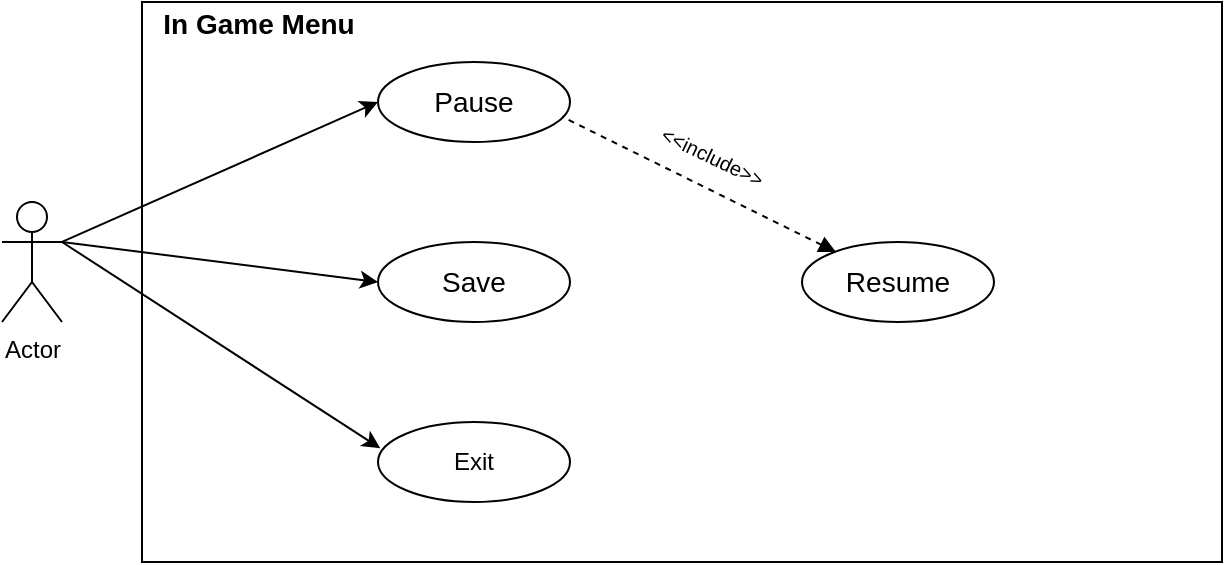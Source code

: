 <mxfile version="12.9.13" type="device"><diagram id="vY_mV3MPHDi7nRBTr5bn" name="Page-1"><mxGraphModel dx="1422" dy="769" grid="1" gridSize="10" guides="1" tooltips="1" connect="1" arrows="1" fold="1" page="1" pageScale="1" pageWidth="827" pageHeight="1169" math="0" shadow="0"><root><mxCell id="0"/><mxCell id="1" parent="0"/><mxCell id="quHD-SEG-JG86KT2fQI7-1" value="Actor" style="shape=umlActor;verticalLabelPosition=bottom;labelBackgroundColor=#ffffff;verticalAlign=top;html=1;outlineConnect=0;" vertex="1" parent="1"><mxGeometry x="50" y="300" width="30" height="60" as="geometry"/></mxCell><mxCell id="quHD-SEG-JG86KT2fQI7-2" value="" style="rounded=0;whiteSpace=wrap;html=1;" vertex="1" parent="1"><mxGeometry x="120" y="200" width="540" height="280" as="geometry"/></mxCell><mxCell id="quHD-SEG-JG86KT2fQI7-3" value="&lt;div style=&quot;font-size: 14px&quot;&gt;&lt;font style=&quot;font-size: 14px&quot;&gt;&lt;b&gt;&lt;font style=&quot;font-size: 14px&quot;&gt;In Game Menu&lt;/font&gt;&lt;/b&gt;&lt;/font&gt;&lt;/div&gt;" style="text;html=1;align=center;verticalAlign=middle;resizable=0;points=[];autosize=1;" vertex="1" parent="1"><mxGeometry x="118" y="201" width="120" height="20" as="geometry"/></mxCell><mxCell id="quHD-SEG-JG86KT2fQI7-4" value="&lt;font style=&quot;font-size: 14px&quot;&gt;Pause&lt;/font&gt;" style="ellipse;whiteSpace=wrap;html=1;" vertex="1" parent="1"><mxGeometry x="238" y="230" width="96" height="40" as="geometry"/></mxCell><mxCell id="quHD-SEG-JG86KT2fQI7-5" value="&lt;font style=&quot;font-size: 14px&quot;&gt;Resume&lt;/font&gt;" style="ellipse;whiteSpace=wrap;html=1;" vertex="1" parent="1"><mxGeometry x="450" y="320" width="96" height="40" as="geometry"/></mxCell><mxCell id="quHD-SEG-JG86KT2fQI7-6" value="&lt;font style=&quot;font-size: 14px&quot;&gt;Save&lt;/font&gt;" style="ellipse;whiteSpace=wrap;html=1;" vertex="1" parent="1"><mxGeometry x="238" y="320" width="96" height="40" as="geometry"/></mxCell><mxCell id="quHD-SEG-JG86KT2fQI7-7" value="Exit" style="ellipse;whiteSpace=wrap;html=1;" vertex="1" parent="1"><mxGeometry x="238" y="410" width="96" height="40" as="geometry"/></mxCell><mxCell id="quHD-SEG-JG86KT2fQI7-8" value="" style="endArrow=none;dashed=1;html=1;entryX=0.958;entryY=0.683;entryDx=0;entryDy=0;startArrow=block;startFill=1;entryPerimeter=0;" edge="1" parent="1" target="quHD-SEG-JG86KT2fQI7-4"><mxGeometry width="50" height="50" relative="1" as="geometry"><mxPoint x="467" y="325" as="sourcePoint"/><mxPoint x="410" y="280" as="targetPoint"/></mxGeometry></mxCell><mxCell id="quHD-SEG-JG86KT2fQI7-9" value="&lt;font style=&quot;font-size: 10px&quot;&gt;&amp;lt;&amp;lt;include&amp;gt;&amp;gt;&lt;/font&gt;" style="text;html=1;align=center;verticalAlign=middle;resizable=0;points=[];autosize=1;rotation=25.7;" vertex="1" parent="1"><mxGeometry x="370" y="267" width="70" height="20" as="geometry"/></mxCell><mxCell id="quHD-SEG-JG86KT2fQI7-10" value="" style="endArrow=classic;html=1;entryX=0;entryY=0.5;entryDx=0;entryDy=0;exitX=1;exitY=0.333;exitDx=0;exitDy=0;exitPerimeter=0;" edge="1" parent="1" source="quHD-SEG-JG86KT2fQI7-1" target="quHD-SEG-JG86KT2fQI7-4"><mxGeometry width="50" height="50" relative="1" as="geometry"><mxPoint x="170" y="420" as="sourcePoint"/><mxPoint x="220" y="370" as="targetPoint"/></mxGeometry></mxCell><mxCell id="quHD-SEG-JG86KT2fQI7-11" value="" style="endArrow=classic;html=1;entryX=0;entryY=0.5;entryDx=0;entryDy=0;exitX=1;exitY=0.333;exitDx=0;exitDy=0;exitPerimeter=0;" edge="1" parent="1" source="quHD-SEG-JG86KT2fQI7-1" target="quHD-SEG-JG86KT2fQI7-6"><mxGeometry width="50" height="50" relative="1" as="geometry"><mxPoint x="80" y="323.064" as="sourcePoint"/><mxPoint x="238.0" y="250.0" as="targetPoint"/></mxGeometry></mxCell><mxCell id="quHD-SEG-JG86KT2fQI7-12" value="" style="endArrow=classic;html=1;entryX=0.012;entryY=0.329;entryDx=0;entryDy=0;entryPerimeter=0;" edge="1" parent="1" target="quHD-SEG-JG86KT2fQI7-7"><mxGeometry width="50" height="50" relative="1" as="geometry"><mxPoint x="80" y="320" as="sourcePoint"/><mxPoint x="248.0" y="260.0" as="targetPoint"/></mxGeometry></mxCell></root></mxGraphModel></diagram></mxfile>